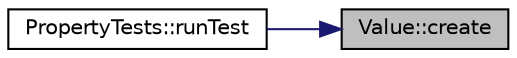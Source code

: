 digraph "Value::create"
{
 // INTERACTIVE_SVG=YES
 // LATEX_PDF_SIZE
  edge [fontname="Helvetica",fontsize="10",labelfontname="Helvetica",labelfontsize="10"];
  node [fontname="Helvetica",fontsize="10",shape=record];
  rankdir="RL";
  Node1 [label="Value::create",height=0.2,width=0.4,color="black", fillcolor="grey75", style="filled", fontcolor="black",tooltip=" "];
  Node1 -> Node2 [dir="back",color="midnightblue",fontsize="10",style="solid",fontname="Helvetica"];
  Node2 [label="PropertyTests::runTest",height=0.2,width=0.4,color="black", fillcolor="white", style="filled",URL="$class_property_tests.html#a2ed5abf40f7c29ffe843197a48970379",tooltip=" "];
}
